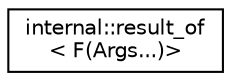digraph "Graphical Class Hierarchy"
{
  edge [fontname="Helvetica",fontsize="10",labelfontname="Helvetica",labelfontsize="10"];
  node [fontname="Helvetica",fontsize="10",shape=record];
  rankdir="LR";
  Node1 [label="internal::result_of\l\< F(Args...)\>",height=0.2,width=0.4,color="black", fillcolor="white", style="filled",URL="$structinternal_1_1result__of_3_01_f_07_args_8_8_8_08_4.html"];
}
